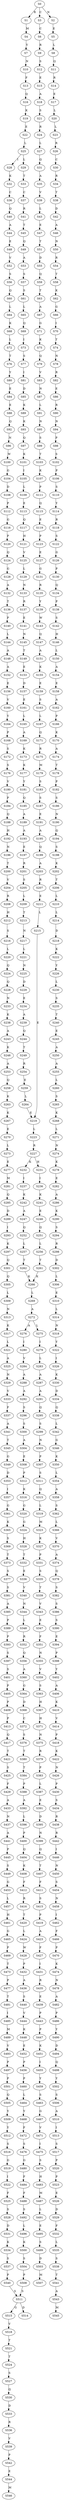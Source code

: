 strict digraph  {
	S0 -> S1 [ label = R ];
	S0 -> S2 [ label = N ];
	S0 -> S3 [ label = C ];
	S1 -> S4 [ label = M ];
	S2 -> S5 [ label = E ];
	S3 -> S6 [ label = C ];
	S4 -> S7 [ label = Y ];
	S5 -> S8 [ label = L ];
	S6 -> S9 [ label = R ];
	S7 -> S10 [ label = N ];
	S8 -> S11 [ label = Q ];
	S9 -> S12 [ label = S ];
	S10 -> S13 [ label = F ];
	S11 -> S14 [ label = R ];
	S12 -> S15 [ label = E ];
	S13 -> S16 [ label = Q ];
	S14 -> S17 [ label = E ];
	S15 -> S18 [ label = A ];
	S16 -> S19 [ label = K ];
	S17 -> S20 [ label = L ];
	S18 -> S21 [ label = S ];
	S19 -> S22 [ label = E ];
	S20 -> S23 [ label = L ];
	S21 -> S24 [ label = R ];
	S22 -> S25 [ label = L ];
	S23 -> S26 [ label = R ];
	S24 -> S27 [ label = L ];
	S25 -> S28 [ label = I ];
	S25 -> S29 [ label = L ];
	S26 -> S30 [ label = C ];
	S27 -> S31 [ label = Q ];
	S28 -> S32 [ label = K ];
	S29 -> S33 [ label = T ];
	S30 -> S34 [ label = R ];
	S31 -> S35 [ label = A ];
	S32 -> S36 [ label = C ];
	S33 -> S37 [ label = C ];
	S34 -> S38 [ label = T ];
	S35 -> S39 [ label = V ];
	S36 -> S40 [ label = Q ];
	S37 -> S41 [ label = R ];
	S38 -> S42 [ label = D ];
	S39 -> S43 [ label = L ];
	S40 -> S44 [ label = A ];
	S41 -> S45 [ label = T ];
	S42 -> S46 [ label = A ];
	S43 -> S47 [ label = E ];
	S44 -> S48 [ label = E ];
	S45 -> S49 [ label = Q ];
	S46 -> S50 [ label = N ];
	S47 -> S51 [ label = T ];
	S48 -> S52 [ label = V ];
	S49 -> S53 [ label = A ];
	S50 -> S54 [ label = R ];
	S51 -> S55 [ label = D ];
	S52 -> S56 [ label = S ];
	S53 -> S57 [ label = S ];
	S54 -> S58 [ label = T ];
	S55 -> S59 [ label = Q ];
	S56 -> S60 [ label = Q ];
	S57 -> S61 [ label = S ];
	S58 -> S62 [ label = K ];
	S59 -> S63 [ label = T ];
	S60 -> S64 [ label = L ];
	S61 -> S65 [ label = L ];
	S62 -> S66 [ label = G ];
	S63 -> S67 [ label = A ];
	S64 -> S68 [ label = K ];
	S65 -> S69 [ label = Q ];
	S66 -> S70 [ label = I ];
	S67 -> S71 [ label = G ];
	S68 -> S72 [ label = L ];
	S69 -> S73 [ label = I ];
	S70 -> S74 [ label = T ];
	S71 -> S75 [ label = K ];
	S72 -> S76 [ label = T ];
	S73 -> S77 [ label = S ];
	S74 -> S78 [ label = N ];
	S75 -> S79 [ label = Q ];
	S76 -> S80 [ label = Y ];
	S77 -> S81 [ label = I ];
	S78 -> S82 [ label = R ];
	S79 -> S83 [ label = V ];
	S80 -> S84 [ label = E ];
	S81 -> S85 [ label = D ];
	S82 -> S86 [ label = E ];
	S83 -> S87 [ label = N ];
	S84 -> S88 [ label = E ];
	S85 -> S89 [ label = K ];
	S86 -> S90 [ label = R ];
	S87 -> S91 [ label = L ];
	S88 -> S92 [ label = Q ];
	S89 -> S93 [ label = K ];
	S90 -> S94 [ label = N ];
	S91 -> S95 [ label = N ];
	S92 -> S96 [ label = N ];
	S93 -> S97 [ label = Q ];
	S94 -> S98 [ label = P ];
	S95 -> S99 [ label = S ];
	S96 -> S100 [ label = W ];
	S97 -> S101 [ label = K ];
	S98 -> S102 [ label = S ];
	S99 -> S103 [ label = T ];
	S100 -> S104 [ label = G ];
	S101 -> S105 [ label = I ];
	S102 -> S106 [ label = P ];
	S103 -> S107 [ label = K ];
	S104 -> S108 [ label = D ];
	S105 -> S109 [ label = L ];
	S106 -> S110 [ label = S ];
	S107 -> S111 [ label = P ];
	S108 -> S112 [ label = P ];
	S109 -> S113 [ label = E ];
	S110 -> S114 [ label = Y ];
	S111 -> S115 [ label = Q ];
	S112 -> S116 [ label = G ];
	S113 -> S117 [ label = Q ];
	S114 -> S118 [ label = R ];
	S115 -> S119 [ label = E ];
	S116 -> S120 [ label = P ];
	S117 -> S121 [ label = H ];
	S118 -> S122 [ label = S ];
	S119 -> S123 [ label = P ];
	S120 -> S124 [ label = Q ];
	S121 -> S125 [ label = V ];
	S122 -> S126 [ label = G ];
	S123 -> S127 [ label = E ];
	S124 -> S128 [ label = G ];
	S125 -> S129 [ label = L ];
	S126 -> S130 [ label = P ];
	S127 -> S131 [ label = G ];
	S128 -> S132 [ label = A ];
	S129 -> S133 [ label = N ];
	S130 -> S134 [ label = Q ];
	S131 -> S135 [ label = R ];
	S132 -> S136 [ label = T ];
	S133 -> S137 [ label = R ];
	S134 -> S138 [ label = P ];
	S135 -> S139 [ label = Y ];
	S136 -> S140 [ label = P ];
	S137 -> S141 [ label = E ];
	S138 -> S142 [ label = S ];
	S139 -> S143 [ label = W ];
	S140 -> S144 [ label = L ];
	S141 -> S145 [ label = N ];
	S142 -> S146 [ label = H ];
	S143 -> S147 [ label = Q ];
	S144 -> S148 [ label = A ];
	S145 -> S149 [ label = T ];
	S146 -> S150 [ label = L ];
	S147 -> S151 [ label = A ];
	S148 -> S152 [ label = A ];
	S149 -> S153 [ label = E ];
	S150 -> S154 [ label = A ];
	S151 -> S155 [ label = K ];
	S152 -> S156 [ label = E ];
	S153 -> S157 [ label = D ];
	S154 -> S158 [ label = E ];
	S155 -> S159 [ label = E ];
	S156 -> S160 [ label = V ];
	S157 -> S161 [ label = E ];
	S158 -> S162 [ label = A ];
	S159 -> S163 [ label = S ];
	S160 -> S164 [ label = Y ];
	S161 -> S165 [ label = L ];
	S162 -> S166 [ label = P ];
	S163 -> S167 [ label = L ];
	S164 -> S168 [ label = P ];
	S165 -> S169 [ label = A ];
	S166 -> S170 [ label = K ];
	S167 -> S171 [ label = Q ];
	S168 -> S172 [ label = S ];
	S169 -> S173 [ label = K ];
	S170 -> S174 [ label = A ];
	S171 -> S175 [ label = R ];
	S172 -> S176 [ label = S ];
	S173 -> S177 [ label = K ];
	S174 -> S178 [ label = T ];
	S175 -> S179 [ label = M ];
	S176 -> S180 [ label = V ];
	S177 -> S181 [ label = Y ];
	S178 -> S182 [ label = P ];
	S179 -> S183 [ label = S ];
	S180 -> S184 [ label = P ];
	S181 -> S185 [ label = Q ];
	S182 -> S186 [ label = S ];
	S183 -> S187 [ label = S ];
	S184 -> S188 [ label = Q ];
	S185 -> S189 [ label = A ];
	S186 -> S190 [ label = N ];
	S187 -> S191 [ label = E ];
	S188 -> S192 [ label = H ];
	S189 -> S193 [ label = A ];
	S190 -> S194 [ label = Q ];
	S191 -> S195 [ label = A ];
	S192 -> S196 [ label = N ];
	S193 -> S197 [ label = E ];
	S194 -> S198 [ label = S ];
	S195 -> S199 [ label = Q ];
	S196 -> S200 [ label = T ];
	S197 -> S201 [ label = R ];
	S198 -> S202 [ label = K ];
	S199 -> S203 [ label = A ];
	S200 -> S204 [ label = V ];
	S201 -> S205 [ label = S ];
	S202 -> S206 [ label = T ];
	S203 -> S207 [ label = R ];
	S204 -> S208 [ label = R ];
	S205 -> S209 [ label = L ];
	S206 -> S210 [ label = L ];
	S207 -> S211 [ label = E ];
	S208 -> S212 [ label = H ];
	S209 -> S213 [ label = T ];
	S210 -> S214 [ label = L ];
	S211 -> S215 [ label = L ];
	S212 -> S216 [ label = S ];
	S213 -> S217 [ label = N ];
	S214 -> S218 [ label = D ];
	S215 -> S219 [ label = E ];
	S216 -> S220 [ label = L ];
	S217 -> S221 [ label = L ];
	S218 -> S222 [ label = K ];
	S219 -> S223 [ label = L ];
	S220 -> S224 [ label = Q ];
	S221 -> S225 [ label = N ];
	S222 -> S226 [ label = Y ];
	S223 -> S227 [ label = R ];
	S224 -> S228 [ label = Q ];
	S225 -> S229 [ label = D ];
	S226 -> S230 [ label = L ];
	S227 -> S231 [ label = H ];
	S227 -> S232 [ label = K ];
	S228 -> S233 [ label = N ];
	S229 -> S234 [ label = E ];
	S230 -> S235 [ label = S ];
	S231 -> S236 [ label = I ];
	S232 -> S237 [ label = I ];
	S233 -> S238 [ label = K ];
	S234 -> S239 [ label = A ];
	S235 -> S240 [ label = T ];
	S236 -> S241 [ label = K ];
	S237 -> S242 [ label = K ];
	S238 -> S243 [ label = A ];
	S239 -> S244 [ label = Q ];
	S240 -> S245 [ label = E ];
	S241 -> S246 [ label = E ];
	S242 -> S247 [ label = A ];
	S243 -> S248 [ label = K ];
	S244 -> S249 [ label = T ];
	S245 -> S250 [ label = A ];
	S246 -> S251 [ label = Q ];
	S247 -> S252 [ label = Q ];
	S248 -> S253 [ label = A ];
	S249 -> S254 [ label = R ];
	S250 -> S255 [ label = A ];
	S251 -> S256 [ label = L ];
	S252 -> S257 [ label = L ];
	S253 -> S258 [ label = Q ];
	S254 -> S259 [ label = E ];
	S255 -> S260 [ label = L ];
	S256 -> S261 [ label = T ];
	S257 -> S262 [ label = T ];
	S258 -> S263 [ label = K ];
	S259 -> S264 [ label = L ];
	S260 -> S265 [ label = S ];
	S261 -> S266 [ label = K ];
	S262 -> S266 [ label = K ];
	S263 -> S267 [ label = K ];
	S264 -> S219 [ label = E ];
	S265 -> S268 [ label = K ];
	S266 -> S269 [ label = L ];
	S267 -> S270 [ label = E ];
	S268 -> S271 [ label = L ];
	S269 -> S272 [ label = A ];
	S270 -> S273 [ label = L ];
	S271 -> S274 [ label = N ];
	S272 -> S275 [ label = L ];
	S272 -> S276 [ label = A ];
	S273 -> S277 [ label = E ];
	S274 -> S278 [ label = K ];
	S275 -> S279 [ label = I ];
	S276 -> S280 [ label = I ];
	S277 -> S281 [ label = M ];
	S278 -> S282 [ label = E ];
	S279 -> S283 [ label = L ];
	S280 -> S284 [ label = V ];
	S281 -> S285 [ label = Q ];
	S282 -> S286 [ label = A ];
	S283 -> S287 [ label = A ];
	S284 -> S288 [ label = A ];
	S285 -> S289 [ label = D ];
	S286 -> S290 [ label = K ];
	S287 -> S291 [ label = A ];
	S288 -> S292 [ label = A ];
	S289 -> S293 [ label = I ];
	S290 -> S294 [ label = S ];
	S291 -> S295 [ label = Q ];
	S292 -> S296 [ label = S ];
	S293 -> S297 [ label = K ];
	S294 -> S298 [ label = R ];
	S295 -> S299 [ label = S ];
	S296 -> S300 [ label = S ];
	S297 -> S301 [ label = Q ];
	S298 -> S302 [ label = D ];
	S299 -> S303 [ label = N ];
	S300 -> S304 [ label = A ];
	S301 -> S305 [ label = Q ];
	S302 -> S306 [ label = L ];
	S303 -> S307 [ label = P ];
	S304 -> S308 [ label = E ];
	S305 -> S309 [ label = L ];
	S306 -> S310 [ label = E ];
	S307 -> S311 [ label = S ];
	S308 -> S312 [ label = P ];
	S309 -> S313 [ label = N ];
	S310 -> S314 [ label = L ];
	S311 -> S315 [ label = Q ];
	S312 -> S316 [ label = K ];
	S313 -> S317 [ label = K ];
	S314 -> S318 [ label = N ];
	S315 -> S319 [ label = L ];
	S316 -> S320 [ label = G ];
	S317 -> S321 [ label = L ];
	S318 -> S322 [ label = Y ];
	S319 -> S323 [ label = M ];
	S320 -> S324 [ label = G ];
	S321 -> S325 [ label = A ];
	S322 -> S326 [ label = I ];
	S323 -> S327 [ label = K ];
	S324 -> S328 [ label = H ];
	S325 -> S329 [ label = N ];
	S326 -> S330 [ label = K ];
	S327 -> S331 [ label = P ];
	S328 -> S332 [ label = T ];
	S329 -> S333 [ label = V ];
	S330 -> S334 [ label = D ];
	S331 -> S335 [ label = S ];
	S332 -> S336 [ label = E ];
	S333 -> S337 [ label = F ];
	S334 -> S338 [ label = Q ];
	S335 -> S339 [ label = T ];
	S336 -> S340 [ label = V ];
	S337 -> S341 [ label = A ];
	S338 -> S342 [ label = L ];
	S339 -> S343 [ label = V ];
	S340 -> S344 [ label = N ];
	S341 -> S345 [ label = T ];
	S342 -> S346 [ label = G ];
	S343 -> S347 [ label = E ];
	S344 -> S348 [ label = L ];
	S345 -> S349 [ label = G ];
	S346 -> S350 [ label = K ];
	S347 -> S351 [ label = F ];
	S348 -> S352 [ label = R ];
	S349 -> S353 [ label = D ];
	S350 -> S354 [ label = L ];
	S351 -> S355 [ label = N ];
	S352 -> S356 [ label = Q ];
	S353 -> S357 [ label = I ];
	S354 -> S358 [ label = A ];
	S355 -> S359 [ label = V ];
	S356 -> S360 [ label = A ];
	S357 -> S361 [ label = G ];
	S358 -> S362 [ label = S ];
	S359 -> S363 [ label = S ];
	S360 -> S364 [ label = G ];
	S361 -> S365 [ label = K ];
	S362 -> S366 [ label = L ];
	S363 -> S367 [ label = H ];
	S364 -> S368 [ label = D ];
	S365 -> S369 [ label = S ];
	S366 -> S370 [ label = V ];
	S367 -> S371 [ label = H ];
	S368 -> S372 [ label = C ];
	S369 -> S373 [ label = T ];
	S370 -> S374 [ label = A ];
	S371 -> S375 [ label = N ];
	S372 -> S376 [ label = S ];
	S373 -> S377 [ label = S ];
	S374 -> S378 [ label = Q ];
	S375 -> S379 [ label = R ];
	S376 -> S380 [ label = T ];
	S377 -> S381 [ label = S ];
	S378 -> S382 [ label = S ];
	S379 -> S383 [ label = P ];
	S380 -> S384 [ label = T ];
	S381 -> S385 [ label = A ];
	S382 -> S386 [ label = S ];
	S383 -> S387 [ label = L ];
	S384 -> S388 [ label = P ];
	S385 -> S389 [ label = P ];
	S386 -> S390 [ label = S ];
	S387 -> S391 [ label = E ];
	S388 -> S392 [ label = A ];
	S389 -> S393 [ label = P ];
	S390 -> S394 [ label = E ];
	S391 -> S395 [ label = D ];
	S392 -> S396 [ label = L ];
	S393 -> S397 [ label = S ];
	S394 -> S398 [ label = P ];
	S395 -> S399 [ label = N ];
	S396 -> S400 [ label = P ];
	S397 -> S401 [ label = S ];
	S398 -> S402 [ label = Y ];
	S399 -> S403 [ label = Q ];
	S400 -> S404 [ label = Q ];
	S401 -> S405 [ label = P ];
	S402 -> S406 [ label = A ];
	S403 -> S407 [ label = T ];
	S404 -> S408 [ label = K ];
	S405 -> S409 [ label = P ];
	S406 -> S410 [ label = K ];
	S407 -> S411 [ label = F ];
	S408 -> S412 [ label = F ];
	S409 -> S413 [ label = P ];
	S410 -> S414 [ label = V ];
	S411 -> S415 [ label = S ];
	S412 -> S416 [ label = R ];
	S413 -> S417 [ label = Q ];
	S414 -> S418 [ label = P ];
	S415 -> S419 [ label = P ];
	S416 -> S420 [ label = T ];
	S417 -> S421 [ label = T ];
	S418 -> S422 [ label = K ];
	S419 -> S423 [ label = A ];
	S420 -> S424 [ label = L ];
	S421 -> S425 [ label = S ];
	S422 -> S426 [ label = N ];
	S423 -> S427 [ label = F ];
	S424 -> S428 [ label = W ];
	S425 -> S429 [ label = F ];
	S426 -> S430 [ label = P ];
	S427 -> S431 [ label = I ];
	S428 -> S432 [ label = P ];
	S429 -> S433 [ label = A ];
	S430 -> S434 [ label = S ];
	S431 -> S435 [ label = R ];
	S432 -> S436 [ label = A ];
	S433 -> S437 [ label = N ];
	S434 -> S438 [ label = R ];
	S435 -> S439 [ label = E ];
	S436 -> S440 [ label = S ];
	S437 -> S441 [ label = A ];
	S438 -> S442 [ label = R ];
	S439 -> S443 [ label = P ];
	S440 -> S444 [ label = V ];
	S441 -> S445 [ label = P ];
	S442 -> S446 [ label = I ];
	S443 -> S447 [ label = P ];
	S444 -> S448 [ label = K ];
	S445 -> S449 [ label = S ];
	S446 -> S450 [ label = N ];
	S447 -> S451 [ label = K ];
	S448 -> S452 [ label = E ];
	S449 -> S453 [ label = G ];
	S450 -> S454 [ label = S ];
	S451 -> S455 [ label = I ];
	S452 -> S456 [ label = P ];
	S453 -> S457 [ label = L ];
	S454 -> S458 [ label = N ];
	S455 -> S459 [ label = Y ];
	S456 -> S460 [ label = P ];
	S457 -> S461 [ label = H ];
	S458 -> S462 [ label = I ];
	S459 -> S463 [ label = S ];
	S460 -> S464 [ label = L ];
	S461 -> S465 [ label = G ];
	S462 -> S466 [ label = F ];
	S463 -> S467 [ label = G ];
	S464 -> S468 [ label = Y ];
	S465 -> S469 [ label = P ];
	S466 -> S470 [ label = P ];
	S467 -> S471 [ label = V ];
	S468 -> S472 [ label = F ];
	S469 -> S473 [ label = T ];
	S470 -> S474 [ label = K ];
	S471 -> S475 [ label = I ];
	S472 -> S476 [ label = S ];
	S473 -> S477 [ label = P ];
	S474 -> S478 [ label = N ];
	S475 -> S479 [ label = S ];
	S476 -> S480 [ label = G ];
	S477 -> S481 [ label = T ];
	S478 -> S482 [ label = A ];
	S479 -> S483 [ label = H ];
	S480 -> S484 [ label = F ];
	S481 -> S485 [ label = I ];
	S482 -> S486 [ label = P ];
	S483 -> S487 [ label = M ];
	S484 -> S488 [ label = F ];
	S485 -> S489 [ label = M ];
	S486 -> S490 [ label = Y ];
	S487 -> S491 [ label = L ];
	S488 -> S492 [ label = S ];
	S489 -> S493 [ label = V ];
	S490 -> S494 [ label = D ];
	S491 -> S495 [ label = E ];
	S492 -> S496 [ label = L ];
	S493 -> S497 [ label = P ];
	S494 -> S498 [ label = Q ];
	S495 -> S499 [ label = S ];
	S496 -> S500 [ label = K ];
	S497 -> S501 [ label = P ];
	S498 -> S502 [ label = Y ];
	S499 -> S503 [ label = D ];
	S500 -> S504 [ label = S ];
	S501 -> S505 [ label = Q ];
	S502 -> S506 [ label = S ];
	S503 -> S507 [ label = M ];
	S504 -> S508 [ label = P ];
	S505 -> S509 [ label = Y ];
	S506 -> S510 [ label = A ];
	S508 -> S511 [ label = S ];
	S509 -> S512 [ label = Y ];
	S510 -> S513 [ label = I ];
	S511 -> S514 [ label = D ];
	S511 -> S515 [ label = G ];
	S512 -> S516 [ label = S ];
	S513 -> S517 [ label = S ];
	S515 -> S518 [ label = V ];
	S516 -> S519 [ label = G ];
	S517 -> S520 [ label = P ];
	S518 -> S521 [ label = T ];
	S519 -> S522 [ label = I ];
	S520 -> S523 [ label = P ];
	S521 -> S524 [ label = T ];
	S522 -> S525 [ label = F ];
	S523 -> S526 [ label = E ];
	S524 -> S527 [ label = S ];
	S525 -> S528 [ label = S ];
	S526 -> S529 [ label = D ];
	S527 -> S530 [ label = Q ];
	S528 -> S531 [ label = D ];
	S529 -> S532 [ label = F ];
	S530 -> S533 [ label = D ];
	S531 -> S534 [ label = K ];
	S532 -> S535 [ label = L ];
	S533 -> S536 [ label = R ];
	S534 -> S537 [ label = S ];
	S535 -> S538 [ label = S ];
	S536 -> S539 [ label = V ];
	S537 -> S540 [ label = P ];
	S538 -> S541 [ label = T ];
	S539 -> S542 [ label = P ];
	S540 -> S511 [ label = S ];
	S541 -> S543 [ label = A ];
	S542 -> S544 [ label = E ];
	S543 -> S545 [ label = M ];
	S544 -> S546 [ label = M ];
}
